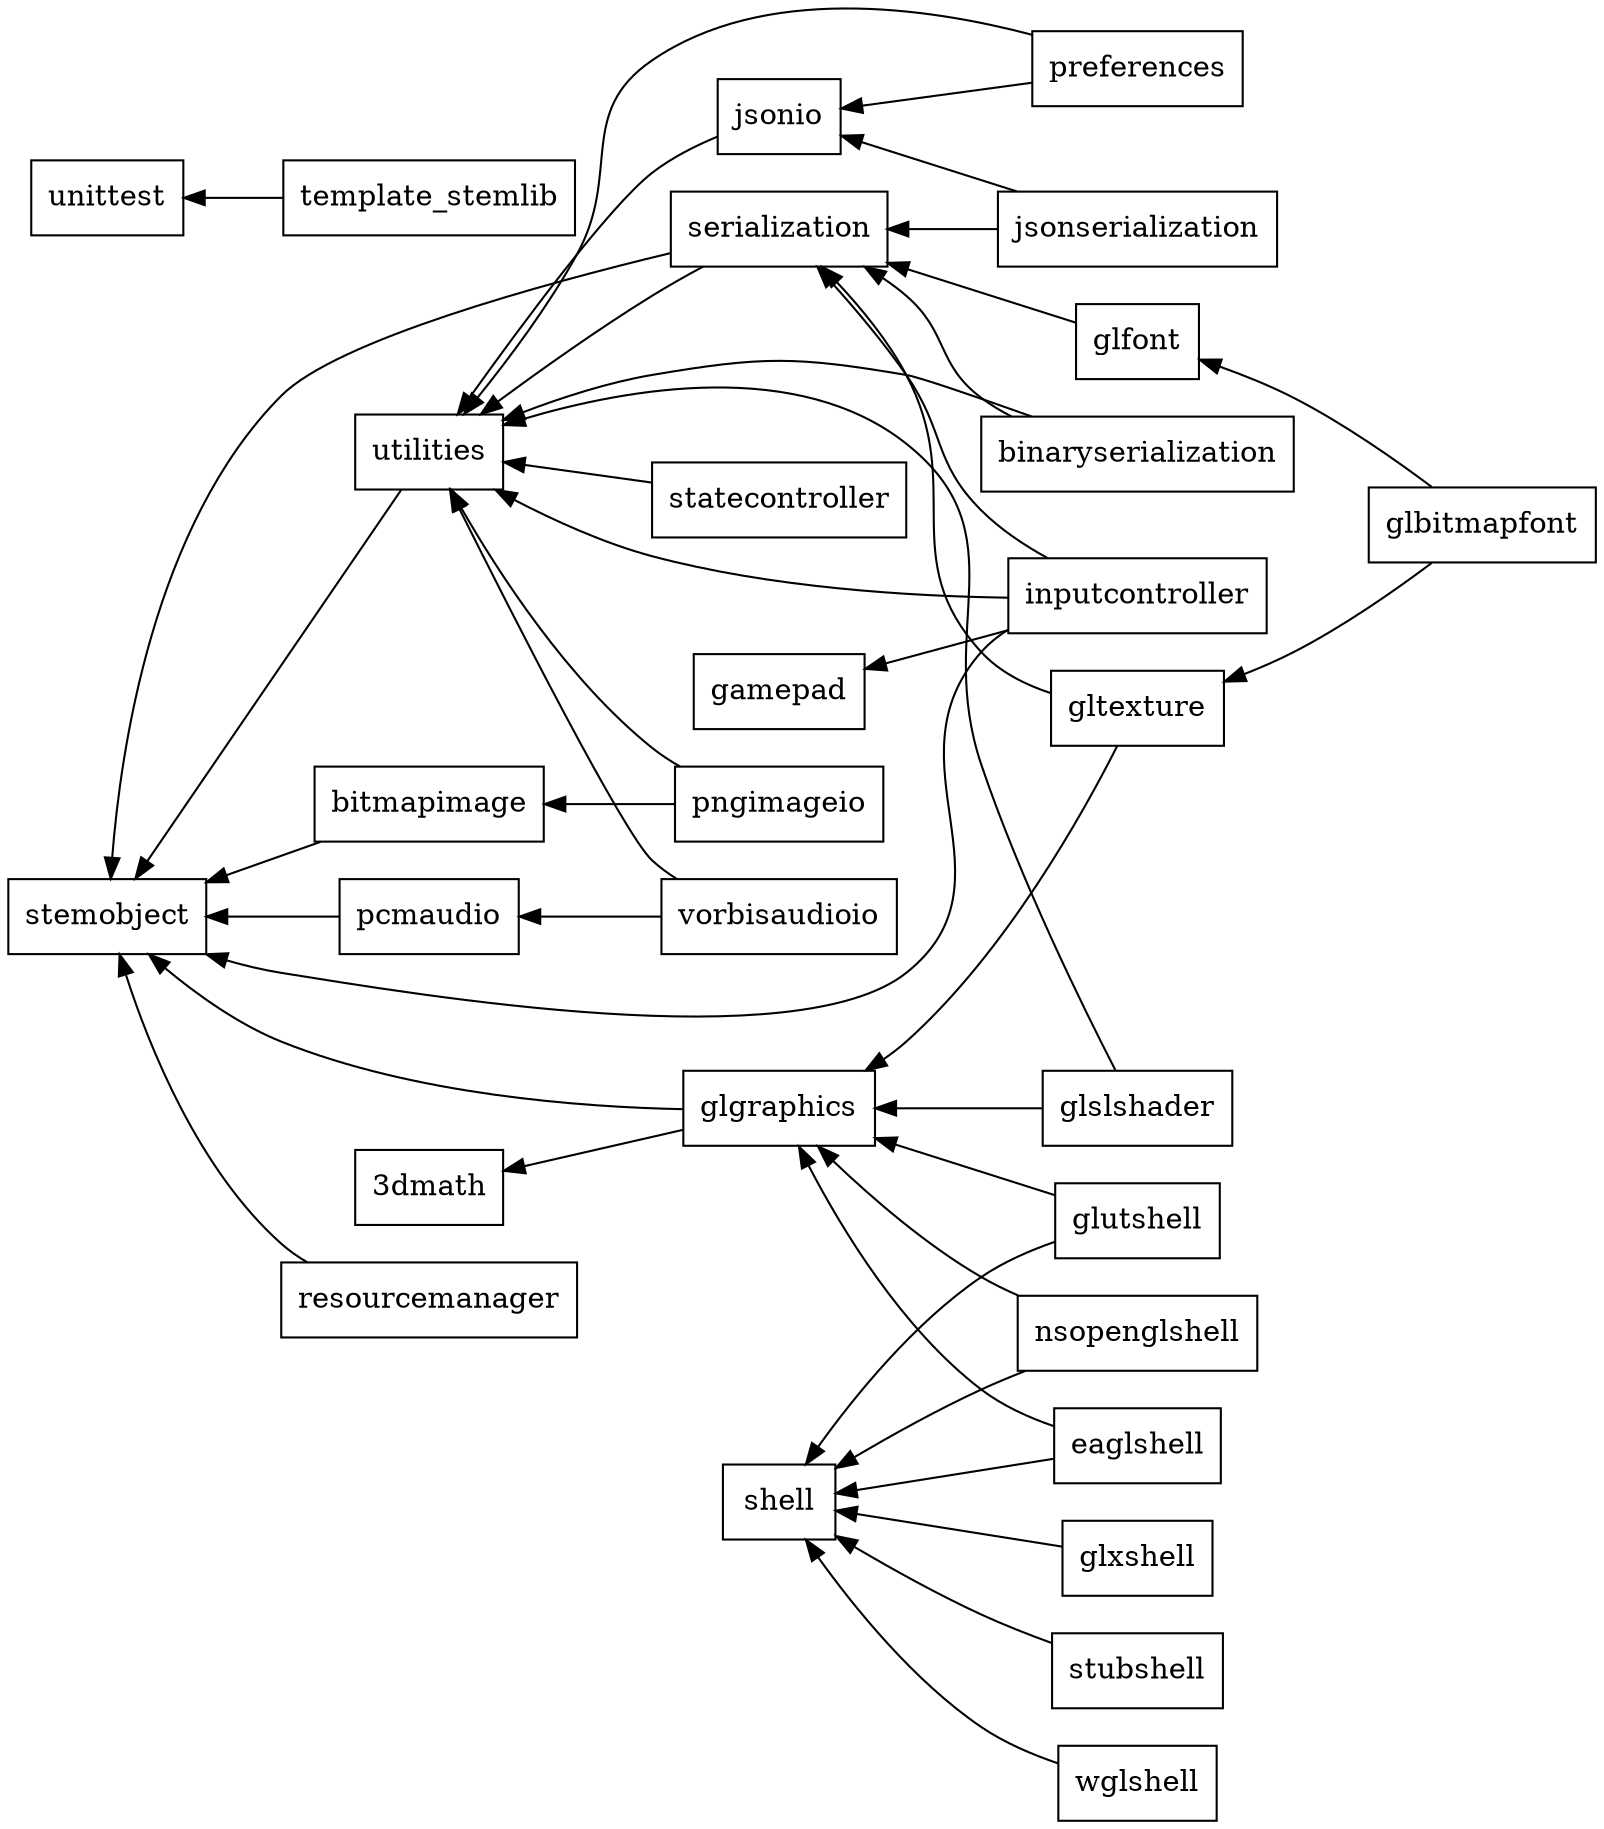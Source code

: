 digraph stem {
	graph [rankdir=LR];
	node [shape=box];
	edge [dir=back];
	
	"3dmath" -> glgraphics;
	preferences;
	serialization -> {binaryserialization; glfont; gltexture; inputcontroller; jsonserialization}
	shell -> {eaglshell; glutshell; nsopenglshell; stubshell; wglshell; glxshell};
	stemobject -> {bitmapimage; glgraphics; inputcontroller; pcmaudio; resourcemanager; serialization; utilities};
	unittest -> template_stemlib;
	gamepad;
	
	bitmapimage -> pngimageio;
	glgraphics -> {eaglshell; gltexture; glutshell; glslshader; nsopenglshell};
	pcmaudio -> vorbisaudioio;
	utilities -> {jsonio; pngimageio; preferences; statecontroller; binaryserialization; glslshader; vorbisaudioio; inputcontroller; serialization};
	
	gamepad -> inputcontroller;
	gltexture -> glbitmapfont;
	glfont -> glbitmapfont;
	jsonio -> {jsonserialization; preferences};
	
	shell [group="shells"];
	eaglshell [group="shells"];
	glutshell [group="shells"];
	glxshell [group="shells"];
	nsopenglshell [group="shells"];
	stubshell [group="shells"];
	wglshell [group="shells"];
	
	serialization [group="serialization"];
	binaryserialization [group="serialization"];
	jsonserialization [group="serialization"];
	
	glgraphics [group="opengl"];
	gltexture [group="opengl"];
	glfont [group="opengl"];
	glbitmapfont [group="opengl"];
	glslshader [group="opengl"];
	
	bitmapimage [group="image"];
	pngimageio [group="image"];
	
	pcmaudio [group="audio"];
	vorbisaudioio [group="audio"];
}

